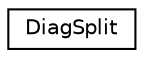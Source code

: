 digraph G
{
  edge [fontname="Helvetica",fontsize="10",labelfontname="Helvetica",labelfontsize="10"];
  node [fontname="Helvetica",fontsize="10",shape=record];
  rankdir=LR;
  Node1 [label="DiagSplit",height=0.2,width=0.4,color="black", fillcolor="white", style="filled",URL="$d9/dee/classDiagSplit.html"];
}
